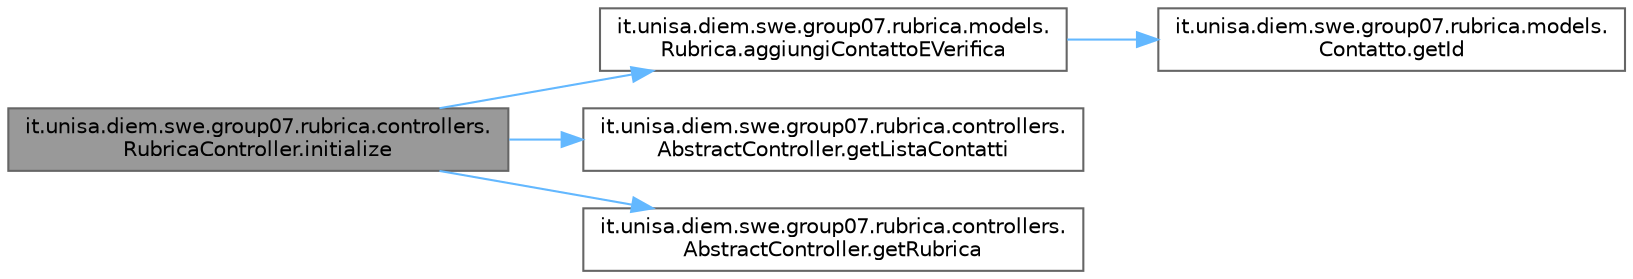 digraph "it.unisa.diem.swe.group07.rubrica.controllers.RubricaController.initialize"
{
 // LATEX_PDF_SIZE
  bgcolor="transparent";
  edge [fontname=Helvetica,fontsize=10,labelfontname=Helvetica,labelfontsize=10];
  node [fontname=Helvetica,fontsize=10,shape=box,height=0.2,width=0.4];
  rankdir="LR";
  Node1 [id="Node000001",label="it.unisa.diem.swe.group07.rubrica.controllers.\lRubricaController.initialize",height=0.2,width=0.4,color="gray40", fillcolor="grey60", style="filled", fontcolor="black",tooltip="Metodo di inizializzazione della vista e dei dati. Imposta la lista dei contatti, la configurazione d..."];
  Node1 -> Node2 [id="edge1_Node000001_Node000002",color="steelblue1",style="solid",tooltip=" "];
  Node2 [id="Node000002",label="it.unisa.diem.swe.group07.rubrica.models.\lRubrica.aggiungiContattoEVerifica",height=0.2,width=0.4,color="grey40", fillcolor="white", style="filled",URL="$classit_1_1unisa_1_1diem_1_1swe_1_1group07_1_1rubrica_1_1models_1_1_rubrica.html#a2c8356c3f6edcf0ac21e535c44eba076",tooltip="il metodo aggiunge un contatto alla rubrica e verifica se l'aggiunta é andata a buon fine."];
  Node2 -> Node3 [id="edge2_Node000002_Node000003",color="steelblue1",style="solid",tooltip=" "];
  Node3 [id="Node000003",label="it.unisa.diem.swe.group07.rubrica.models.\lContatto.getId",height=0.2,width=0.4,color="grey40", fillcolor="white", style="filled",URL="$classit_1_1unisa_1_1diem_1_1swe_1_1group07_1_1rubrica_1_1models_1_1_contatto.html#a53ef90855656ba9330f072c5d916522d",tooltip="metodo getter per l'attributo \"id\"."];
  Node1 -> Node4 [id="edge3_Node000001_Node000004",color="steelblue1",style="solid",tooltip=" "];
  Node4 [id="Node000004",label="it.unisa.diem.swe.group07.rubrica.controllers.\lAbstractController.getListaContatti",height=0.2,width=0.4,color="grey40", fillcolor="white", style="filled",URL="$classit_1_1unisa_1_1diem_1_1swe_1_1group07_1_1rubrica_1_1controllers_1_1_abstract_controller.html#a44c01a5b8e871228a96c90a31e57a08d",tooltip="metodo getter della struttura (lista osservabile)."];
  Node1 -> Node5 [id="edge4_Node000001_Node000005",color="steelblue1",style="solid",tooltip=" "];
  Node5 [id="Node000005",label="it.unisa.diem.swe.group07.rubrica.controllers.\lAbstractController.getRubrica",height=0.2,width=0.4,color="grey40", fillcolor="white", style="filled",URL="$classit_1_1unisa_1_1diem_1_1swe_1_1group07_1_1rubrica_1_1controllers_1_1_abstract_controller.html#ab7e58e22666144ab379d7311e78847cd",tooltip="metodo getter dell'attributo rubrica."];
}
